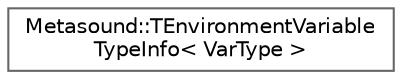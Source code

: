 digraph "Graphical Class Hierarchy"
{
 // INTERACTIVE_SVG=YES
 // LATEX_PDF_SIZE
  bgcolor="transparent";
  edge [fontname=Helvetica,fontsize=10,labelfontname=Helvetica,labelfontsize=10];
  node [fontname=Helvetica,fontsize=10,shape=box,height=0.2,width=0.4];
  rankdir="LR";
  Node0 [id="Node000000",label="Metasound::TEnvironmentVariable\lTypeInfo\< VarType \>",height=0.2,width=0.4,color="grey40", fillcolor="white", style="filled",URL="$dd/df2/structMetasound_1_1TEnvironmentVariableTypeInfo.html",tooltip=" "];
}
